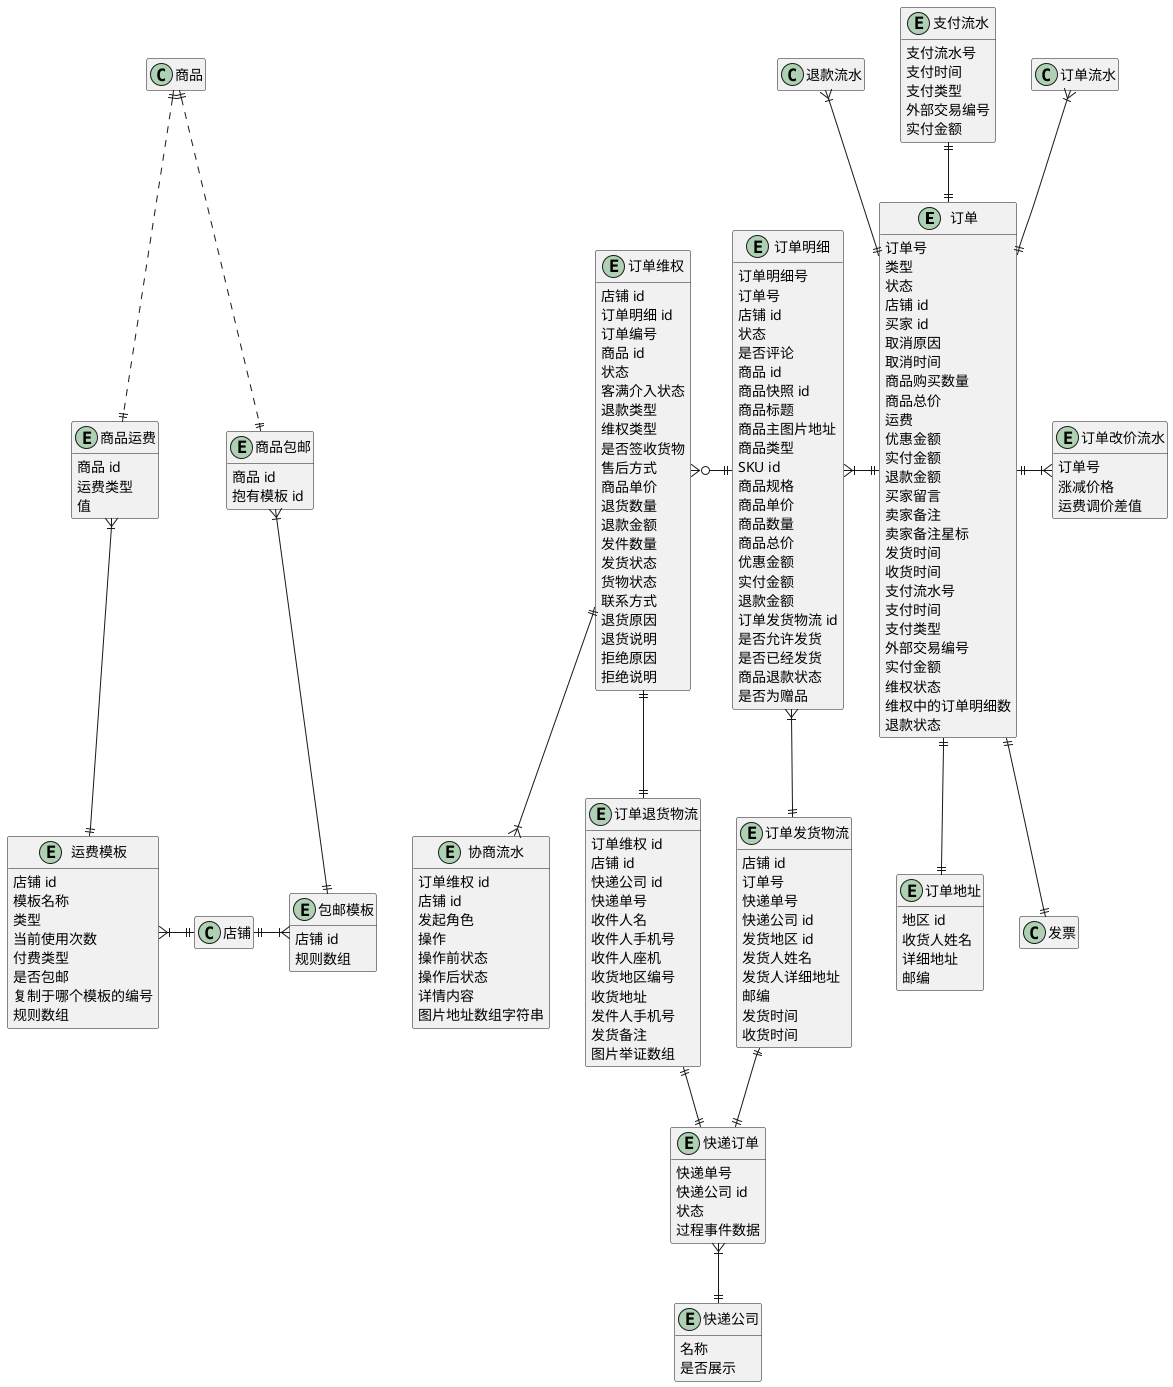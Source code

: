 @startuml 订单UML
hide empty members

' ==================== 订单 ====================
entity 订单 {
    订单号
    ' 普通/拼团/代付/送礼/社区团购/海淘/秒杀
    类型
    ' 待付款/待发货/待收货/已完成/已关闭
    状态
    店铺 id
    买家 id
    ' 1-超时未支付
    ' 2-退款关闭
    ' 4-买家取消
    ' 15-已通过货到付款交易
    ' 无法联系上买家
    ' 买家误拍/重拍
    ' 缺货
    ' ......
    取消原因
    取消时间
    ' 明细数量之和
    商品购买数量
    ' 明细求和
    商品总价
    ' 明细运费价格求和
    运费
    ' 优惠券
    优惠金额
    ' 商品总价 + 运费 - 优惠金额 + 涨价或减价
    实付金额
    退款金额
    买家留言
    卖家备注
    卖家备注星标
    ' 全部发货后填写
    发货时间
    ' 全部收货后填写
    收货时间
    ' 冗余支付流水
    支付流水号
    支付时间
    支付类型
    外部交易编号
    实付金额
    ' 0 无维权
    ' 1 顾客发起维权
    ' 2 顾客拒绝商家的处理结果
    ' 3 顾客接受商家的处理结果
    ' 9 商家正在处理
    ' 101 维权处理中
    ' 110 维权结束
    维权状态
    维权中的订单明细数
    ' 0 - NO_REFUND（无退款）
    ' 1 - PARTIAL_REFUNDING（部分退款中）
    ' 2 - PARTIAL_REFUNDED（已部分退款）
    ' 3 - PARTIAL_REFUND_FAILED（部分退款失败）
    ' 11 - FULL_REFUNDING（全额退款中）
    ' 12 - FULL_REFUNDED（已全额退款）
    ' 13 - FULL_REFUND_FAILED（全额退款失败）
    退款状态
}
entity 订单明细 {
    订单明细号
    订单号
    店铺 id
    ' 待付款/待发货/待收货/已完成/已关闭
    状态
    是否评论
    商品 id
    商品快照 id
    ' 冗余商品字段
    商品标题
    ' 冗余商品字段
    商品主图片地址
    ' 冗余商品字段
    商品类型
    SKU id
    ' json
    商品规格
    商品单价
    商品数量
    ' 单价 * 数量
    商品总价
    优惠金额
    ' 商品总价 - 优惠金额
    实付金额
    退款金额
    订单发货物流 id
    是否允许发货
    是否已经发货
    ' 0 - 无退款
    ' 1 - 部分退款
    ' 11 - 全部退款
    商品退款状态
    是否为赠品
}
entity 订单改价流水 {
    订单号
    涨减价格
    运费调价差值
}
entity 订单地址 {
    ' 用户地址从复制得到
    地区 id
    收货人姓名
    详细地址
    邮编
}
entity 支付流水 {
    支付流水号
    支付时间
    '   1-WEIXIN (微信自有支付)
    '   2-WEIXIN_DAIXIAO (微信代销支付)
    '   3-ALIPAY (支付宝支付)
    '   4-BANKCARDPAY (银行卡支付)
    '   5-PEERPAY (代付)
    '   6-CODPAY (货到付款)
    '   7-BAIDUPAY (百度钱包支付)
    '   8-PRESENTTAKE (直接领取赠品)
    '   9-COUPONPAY（优惠券/码全额抵扣)
    '   10-BULKPURCHASE（来自分销商的采购)
    '   11-MERGEDPAY (合并付货款)
    '   12-ECARD（有赞E卡支付)
    '   13-PREPAIDCARD (储值卡支付)
    '   14-MARKPAY （标记支付）
    '   15-OFCASH (现金支付)
    支付类型
    ' 如果支付方式是微信支付，就是财付通的交易单号
    外部交易编号
    实付金额
}

订单 ||-l-|{ 订单明细
订单 ||-u-|{ 订单流水
订单 ||--|| 发票
订单 ||--|| 订单地址
订单 ||-|{ 订单改价流水
订单 ||-u-|| 支付流水
订单 ||-u-|{ 退款流水


' ==================== 物流 ====================
entity 订单发货物流 {
    店铺 id
    订单号
    快递单号
    快递公司 id
    发货地区 id
    发货人姓名
    发货人详细地址
    邮编
    发货时间
    收货时间
}
entity 快递订单 {
    ' 定时任务同步快递信息
    快递单号
    快递公司 id
    ' 0：在途，即货物处于运输过程中；
    ' 1：揽件，货物已由快递公司揽收并且产生了第一条跟踪信息；
    ' 2：疑难，货物寄送过程出了问题；
    ' 3：签收，收件人已签收；
    ' 4：退签，即货物由于用户拒签、超区等原因退回，而且发件人已经签收；
    ' 5：派件，即快递正在进行同城派件；
    ' 6：退回，货物正处于退回发件人的途中；
    状态
    ' [{时间, 状态, 描述}]
    过程事件数据
}
entity 快递公司 {
    名称
    是否展示
}

订单明细 }|--|| 订单发货物流
订单发货物流 ||--|| 快递订单
快递订单 }|--|| 快递公司


' ==================== 售后维权 ====================
entity 订单维权 {
    店铺 id
    订单明细 id
    订单编号
    商品 id
    ' 待卖家审核
    ' 待买家退货
    ' 待卖家收货
    ' 待买家收货
    ' 售后成功
    ' 卖家拒绝售后
    ' 卖家拒绝收货
    ' 售后关闭
    状态
    ' 1 - 客满未介入
    ' 2 - 客满介入中
    客满介入状态
    ' 售中退款/售后退款
    退款类型
    ' 仅退款/退货退款
    维权类型
    ' signed
    是否签收货物
    ' 未介入/介入中/介入结束
    ' 客服介入状态
    ' 仅退款/退货退款/换货
    售后方式
    商品单价
    退货数量
    退款金额
    发件数量
    ' 未发货/已发货
    发货状态
    ' /已收到货
    货物状态
    联系方式
    ' 仅退款-未收到货申请原因
    '      11(质量问题)
    '      12(拍错/多拍/不喜欢)
    '      3(商品描述不符)
    '      14(假货), 15(商家发错货)
    '      16(商品破损/少件)
    '      17(其他)
    ' 仅退款-已收到货申
    '      51(多买/买错/不想要)
    '      52(快递无记录)
    '      53(少货/空包裹)
    '      54(未按约定时间发货)
    '      55(快递一直未送达)
    '      56(其他)
    ' 退货退款-申请原因
    '      101(商品破损/少件)
    '      102(商家发错货)
    '      103(商品描述不符)
    '      104(拍错/多拍/不喜欢)
    '      105(质量问题)
    '      107(其他)
    退货原因
    退货说明
    拒绝原因
    拒绝说明
    ' 以逗号分隔
    ' 图片举证数组
}
entity 协商流水 {
    订单维权 id
    店铺 id
    ' 1 - 系统
    ' 2 - 买家
    ' 3 - 商家
    ' 4 - 客服
    发起角色
    ' 250 - 同意退款给买家，本次维权结束
    ' 206 - 已退货,等待商家确认收货
    ' 205 - 已同意退款申请,等待买家退货
    ' 201 - 发起了退款申请,等待商家处理
    操作
    操作前状态
    操作后状态
    ' [{标题:'',内容:''}]
    详情内容
    图片地址数组字符串
}
entity 订单退货物流 {
    订单维权 id
    店铺 id
    快递公司 id
    快递单号
    收件人名
    收件人手机号
    收件人座机
    收货地区编号
    收货地址
    发件人手机号
    发货备注
    ' 以逗号分隔
    图片举证数组
}

订单明细 ||-l-o{ 订单维权
订单维权 ||--|{ 协商流水
订单维权 ||--|| 订单退货物流
订单退货物流 ||--|| 快递订单


' ==================== 运费模版 ====================
entity 运费模板 {
    店铺 id
    模板名称
    ' 按件/按重量
    类型
    ' 当使用次数大于零，不能删除
    当前使用次数
    ' 1-买家付费
    ' 2-卖家付费
    付费类型
    ' 0-否
    ' 1-是
    ' 2-部分
    是否包邮
    复制于哪个模板的编号
    ' [{
    '   地区 id:[],
    '   首件数:'',
    '   首件运费:'',
    '   续件数:'',
    '   续件运费:''
    ' }]
    规则数组
}
entity 商品运费 {
    商品 id
    ' 统一运费/运费模板
    运费类型
    ' 运费/运费模版id
    值
}

运费模板 ||-u-|{ 商品运费
商品运费 ||.u.|| 商品
运费模板 }|-r-|| 店铺


' ==================== 包邮模板 ====================
entity 商品包邮 {
    商品 id
    抱有模板 id
}
entity 包邮模板 {
    店铺 id
    ' [{
    '   地区 id:[],
    '   截单时间:'',
    '   时效:''
    ' }]
    规则数组
}

包邮模板 ||-u-|{ 商品包邮
商品包邮 ||.u.|| 商品
包邮模板 }|-l-|| 店铺

@enduml